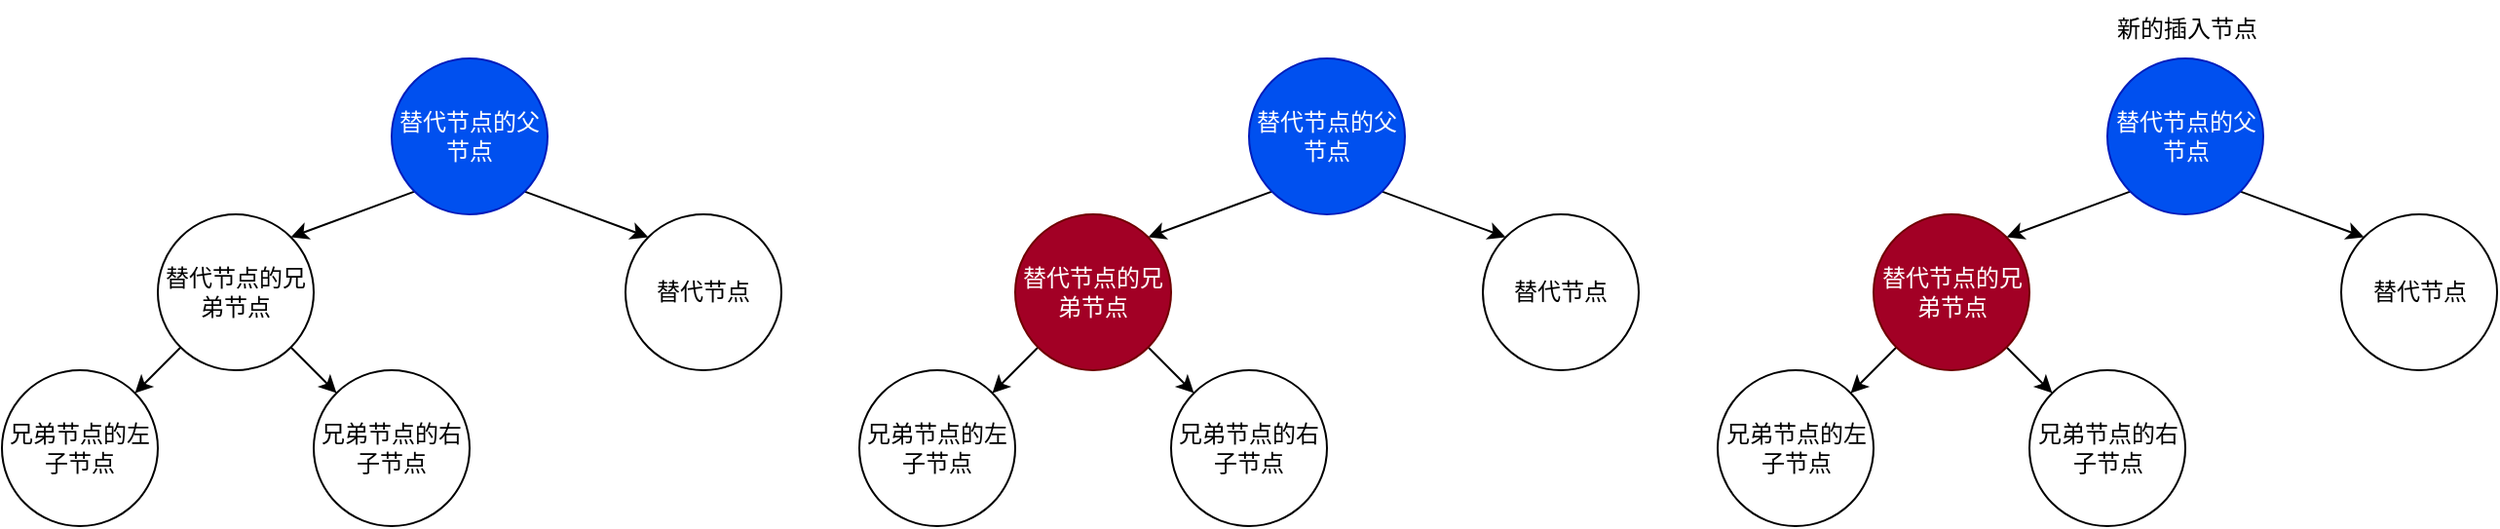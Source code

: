 <mxfile>
    <diagram id="_6AffEMulkiJGBZgZhz7" name="第 1 页">
        <mxGraphModel dx="1185" dy="779" grid="1" gridSize="10" guides="1" tooltips="1" connect="1" arrows="1" fold="1" page="1" pageScale="1" pageWidth="827" pageHeight="1169" math="0" shadow="0">
            <root>
                <mxCell id="0"/>
                <mxCell id="1" parent="0"/>
                <mxCell id="2" value="替代节点" style="ellipse;whiteSpace=wrap;html=1;aspect=fixed;" vertex="1" parent="1">
                    <mxGeometry x="480" y="520" width="80" height="80" as="geometry"/>
                </mxCell>
                <mxCell id="3" style="edgeStyle=none;html=1;exitX=0;exitY=1;exitDx=0;exitDy=0;entryX=1;entryY=0;entryDx=0;entryDy=0;" edge="1" parent="1" source="5" target="8">
                    <mxGeometry relative="1" as="geometry"/>
                </mxCell>
                <mxCell id="4" style="edgeStyle=none;html=1;exitX=1;exitY=1;exitDx=0;exitDy=0;entryX=0;entryY=0;entryDx=0;entryDy=0;" edge="1" parent="1" source="5" target="2">
                    <mxGeometry relative="1" as="geometry"/>
                </mxCell>
                <mxCell id="5" value="替代节点的父节点" style="ellipse;whiteSpace=wrap;html=1;aspect=fixed;fillColor=#0050ef;fontColor=#ffffff;strokeColor=#001DBC;" vertex="1" parent="1">
                    <mxGeometry x="360" y="440" width="80" height="80" as="geometry"/>
                </mxCell>
                <mxCell id="6" style="edgeStyle=none;html=1;exitX=0;exitY=1;exitDx=0;exitDy=0;entryX=1;entryY=0;entryDx=0;entryDy=0;" edge="1" parent="1" source="8" target="9">
                    <mxGeometry relative="1" as="geometry"/>
                </mxCell>
                <mxCell id="7" style="edgeStyle=none;html=1;exitX=1;exitY=1;exitDx=0;exitDy=0;entryX=0;entryY=0;entryDx=0;entryDy=0;" edge="1" parent="1" source="8" target="10">
                    <mxGeometry relative="1" as="geometry"/>
                </mxCell>
                <mxCell id="8" value="替代节点的兄弟节点" style="ellipse;whiteSpace=wrap;html=1;aspect=fixed;" vertex="1" parent="1">
                    <mxGeometry x="240" y="520" width="80" height="80" as="geometry"/>
                </mxCell>
                <mxCell id="9" value="兄弟节点的左子节点" style="ellipse;whiteSpace=wrap;html=1;aspect=fixed;" vertex="1" parent="1">
                    <mxGeometry x="160" y="600" width="80" height="80" as="geometry"/>
                </mxCell>
                <mxCell id="10" value="兄弟节点的右子节点" style="ellipse;whiteSpace=wrap;html=1;aspect=fixed;" vertex="1" parent="1">
                    <mxGeometry x="320" y="600" width="80" height="80" as="geometry"/>
                </mxCell>
                <mxCell id="11" value="替代节点" style="ellipse;whiteSpace=wrap;html=1;aspect=fixed;" vertex="1" parent="1">
                    <mxGeometry x="920" y="520" width="80" height="80" as="geometry"/>
                </mxCell>
                <mxCell id="12" style="edgeStyle=none;html=1;exitX=0;exitY=1;exitDx=0;exitDy=0;entryX=1;entryY=0;entryDx=0;entryDy=0;" edge="1" parent="1" source="14" target="17">
                    <mxGeometry relative="1" as="geometry"/>
                </mxCell>
                <mxCell id="13" style="edgeStyle=none;html=1;exitX=1;exitY=1;exitDx=0;exitDy=0;entryX=0;entryY=0;entryDx=0;entryDy=0;" edge="1" parent="1" source="14" target="11">
                    <mxGeometry relative="1" as="geometry"/>
                </mxCell>
                <mxCell id="14" value="替代节点的父节点" style="ellipse;whiteSpace=wrap;html=1;aspect=fixed;fillColor=#0050ef;fontColor=#ffffff;strokeColor=#001DBC;" vertex="1" parent="1">
                    <mxGeometry x="800" y="440" width="80" height="80" as="geometry"/>
                </mxCell>
                <mxCell id="15" style="edgeStyle=none;html=1;exitX=0;exitY=1;exitDx=0;exitDy=0;entryX=1;entryY=0;entryDx=0;entryDy=0;" edge="1" parent="1" source="17" target="18">
                    <mxGeometry relative="1" as="geometry"/>
                </mxCell>
                <mxCell id="16" style="edgeStyle=none;html=1;exitX=1;exitY=1;exitDx=0;exitDy=0;entryX=0;entryY=0;entryDx=0;entryDy=0;" edge="1" parent="1" source="17" target="19">
                    <mxGeometry relative="1" as="geometry"/>
                </mxCell>
                <mxCell id="17" value="替代节点的兄弟节点" style="ellipse;whiteSpace=wrap;html=1;aspect=fixed;fillColor=#a20025;fontColor=#ffffff;strokeColor=#6F0000;" vertex="1" parent="1">
                    <mxGeometry x="680" y="520" width="80" height="80" as="geometry"/>
                </mxCell>
                <mxCell id="18" value="兄弟节点的左子节点" style="ellipse;whiteSpace=wrap;html=1;aspect=fixed;" vertex="1" parent="1">
                    <mxGeometry x="600" y="600" width="80" height="80" as="geometry"/>
                </mxCell>
                <mxCell id="19" value="兄弟节点的右子节点" style="ellipse;whiteSpace=wrap;html=1;aspect=fixed;" vertex="1" parent="1">
                    <mxGeometry x="760" y="600" width="80" height="80" as="geometry"/>
                </mxCell>
                <mxCell id="20" value="替代节点" style="ellipse;whiteSpace=wrap;html=1;aspect=fixed;" vertex="1" parent="1">
                    <mxGeometry x="1360.5" y="520" width="80" height="80" as="geometry"/>
                </mxCell>
                <mxCell id="21" style="edgeStyle=none;html=1;exitX=0;exitY=1;exitDx=0;exitDy=0;entryX=1;entryY=0;entryDx=0;entryDy=0;" edge="1" parent="1" source="23" target="26">
                    <mxGeometry relative="1" as="geometry"/>
                </mxCell>
                <mxCell id="22" style="edgeStyle=none;html=1;exitX=1;exitY=1;exitDx=0;exitDy=0;entryX=0;entryY=0;entryDx=0;entryDy=0;" edge="1" parent="1" source="23" target="20">
                    <mxGeometry relative="1" as="geometry"/>
                </mxCell>
                <mxCell id="23" value="替代节点的父节点" style="ellipse;whiteSpace=wrap;html=1;aspect=fixed;fillColor=#0050ef;fontColor=#ffffff;strokeColor=#001DBC;" vertex="1" parent="1">
                    <mxGeometry x="1240.5" y="440" width="80" height="80" as="geometry"/>
                </mxCell>
                <mxCell id="24" style="edgeStyle=none;html=1;exitX=0;exitY=1;exitDx=0;exitDy=0;entryX=1;entryY=0;entryDx=0;entryDy=0;" edge="1" parent="1" source="26" target="27">
                    <mxGeometry relative="1" as="geometry"/>
                </mxCell>
                <mxCell id="25" style="edgeStyle=none;html=1;exitX=1;exitY=1;exitDx=0;exitDy=0;entryX=0;entryY=0;entryDx=0;entryDy=0;" edge="1" parent="1" source="26" target="28">
                    <mxGeometry relative="1" as="geometry"/>
                </mxCell>
                <mxCell id="26" value="替代节点的兄弟节点" style="ellipse;whiteSpace=wrap;html=1;aspect=fixed;fillColor=#a20025;fontColor=#ffffff;strokeColor=#6F0000;" vertex="1" parent="1">
                    <mxGeometry x="1120.5" y="520" width="80" height="80" as="geometry"/>
                </mxCell>
                <mxCell id="27" value="兄弟节点的左子节点" style="ellipse;whiteSpace=wrap;html=1;aspect=fixed;" vertex="1" parent="1">
                    <mxGeometry x="1040.5" y="600" width="80" height="80" as="geometry"/>
                </mxCell>
                <mxCell id="28" value="兄弟节点的右子节点" style="ellipse;whiteSpace=wrap;html=1;aspect=fixed;" vertex="1" parent="1">
                    <mxGeometry x="1200.5" y="600" width="80" height="80" as="geometry"/>
                </mxCell>
                <mxCell id="29" value="新的插入节点" style="text;html=1;align=center;verticalAlign=middle;resizable=0;points=[];autosize=1;strokeColor=none;fillColor=none;" vertex="1" parent="1">
                    <mxGeometry x="1230.5" y="410" width="100" height="30" as="geometry"/>
                </mxCell>
            </root>
        </mxGraphModel>
    </diagram>
</mxfile>